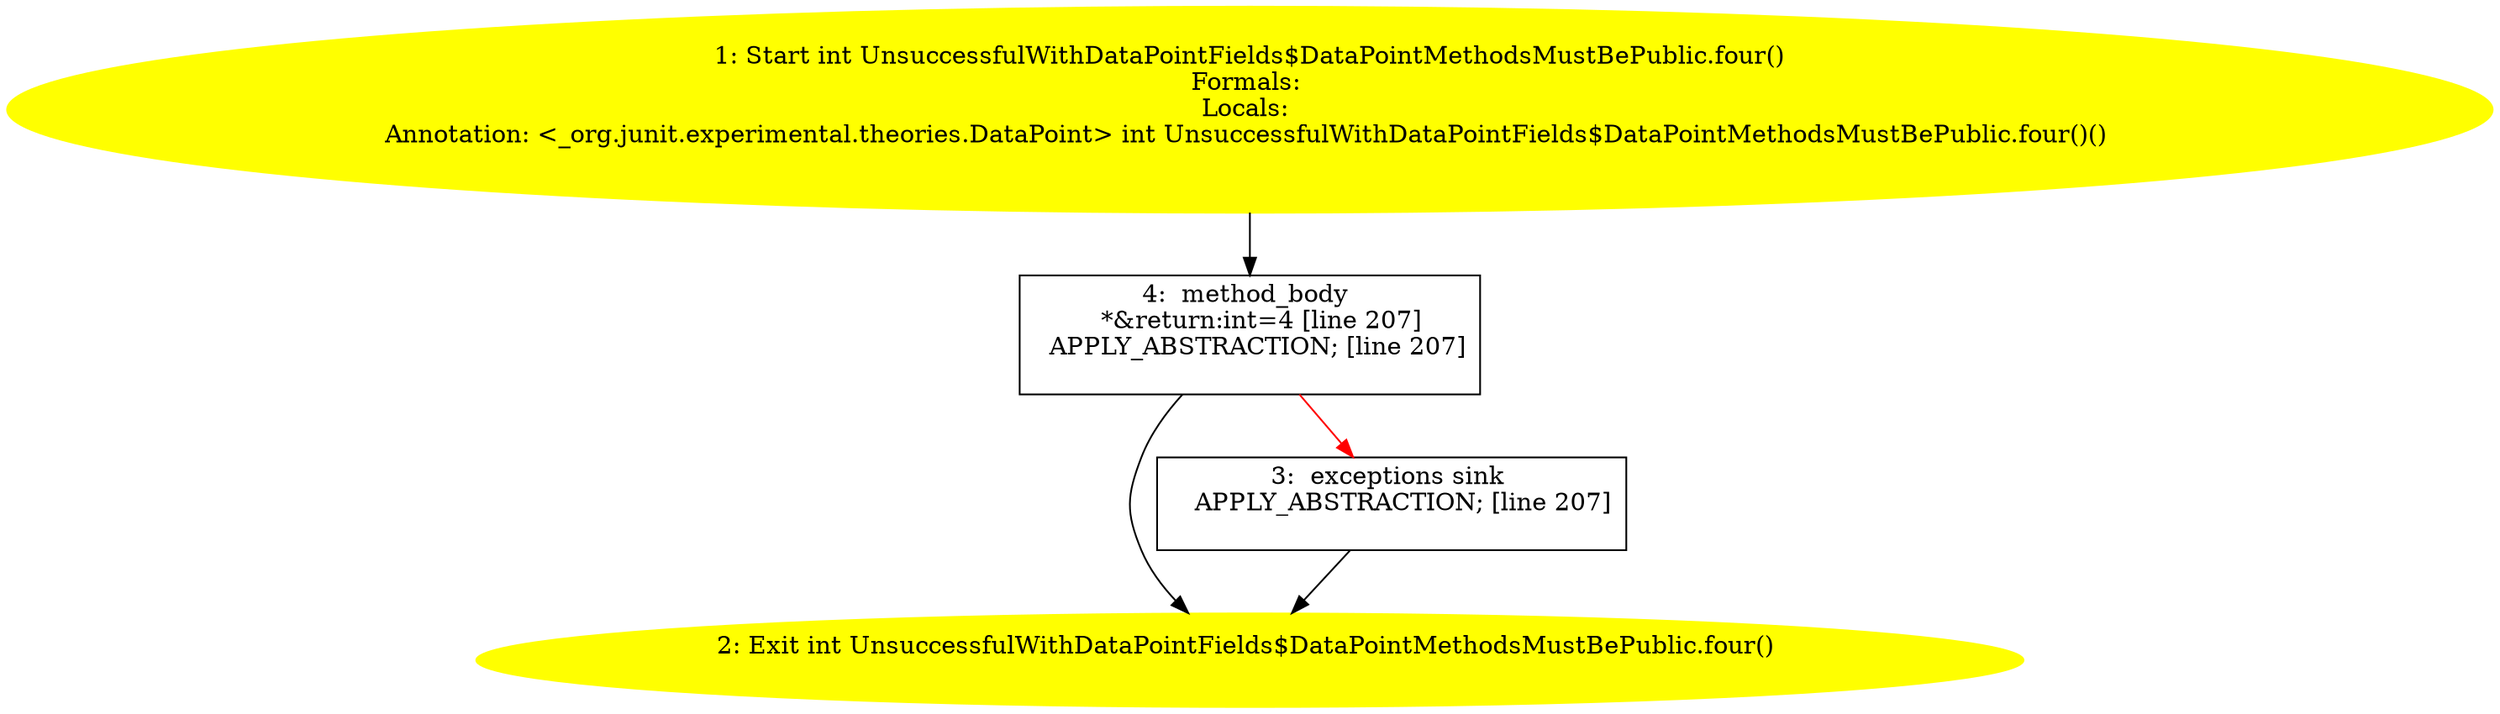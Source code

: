 /* @generated */
digraph cfg {
"org.junit.tests.experimental.theories.runner.UnsuccessfulWithDataPointFields$DataPointMethodsMustBeP.4278ccd7fabe9c32f3aa5f33a2cce16a_1" [label="1: Start int UnsuccessfulWithDataPointFields$DataPointMethodsMustBePublic.four()\nFormals: \nLocals: \nAnnotation: <_org.junit.experimental.theories.DataPoint> int UnsuccessfulWithDataPointFields$DataPointMethodsMustBePublic.four()() \n  " color=yellow style=filled]
	

	 "org.junit.tests.experimental.theories.runner.UnsuccessfulWithDataPointFields$DataPointMethodsMustBeP.4278ccd7fabe9c32f3aa5f33a2cce16a_1" -> "org.junit.tests.experimental.theories.runner.UnsuccessfulWithDataPointFields$DataPointMethodsMustBeP.4278ccd7fabe9c32f3aa5f33a2cce16a_4" ;
"org.junit.tests.experimental.theories.runner.UnsuccessfulWithDataPointFields$DataPointMethodsMustBeP.4278ccd7fabe9c32f3aa5f33a2cce16a_2" [label="2: Exit int UnsuccessfulWithDataPointFields$DataPointMethodsMustBePublic.four() \n  " color=yellow style=filled]
	

"org.junit.tests.experimental.theories.runner.UnsuccessfulWithDataPointFields$DataPointMethodsMustBeP.4278ccd7fabe9c32f3aa5f33a2cce16a_3" [label="3:  exceptions sink \n   APPLY_ABSTRACTION; [line 207]\n " shape="box"]
	

	 "org.junit.tests.experimental.theories.runner.UnsuccessfulWithDataPointFields$DataPointMethodsMustBeP.4278ccd7fabe9c32f3aa5f33a2cce16a_3" -> "org.junit.tests.experimental.theories.runner.UnsuccessfulWithDataPointFields$DataPointMethodsMustBeP.4278ccd7fabe9c32f3aa5f33a2cce16a_2" ;
"org.junit.tests.experimental.theories.runner.UnsuccessfulWithDataPointFields$DataPointMethodsMustBeP.4278ccd7fabe9c32f3aa5f33a2cce16a_4" [label="4:  method_body \n   *&return:int=4 [line 207]\n  APPLY_ABSTRACTION; [line 207]\n " shape="box"]
	

	 "org.junit.tests.experimental.theories.runner.UnsuccessfulWithDataPointFields$DataPointMethodsMustBeP.4278ccd7fabe9c32f3aa5f33a2cce16a_4" -> "org.junit.tests.experimental.theories.runner.UnsuccessfulWithDataPointFields$DataPointMethodsMustBeP.4278ccd7fabe9c32f3aa5f33a2cce16a_2" ;
	 "org.junit.tests.experimental.theories.runner.UnsuccessfulWithDataPointFields$DataPointMethodsMustBeP.4278ccd7fabe9c32f3aa5f33a2cce16a_4" -> "org.junit.tests.experimental.theories.runner.UnsuccessfulWithDataPointFields$DataPointMethodsMustBeP.4278ccd7fabe9c32f3aa5f33a2cce16a_3" [color="red" ];
}
